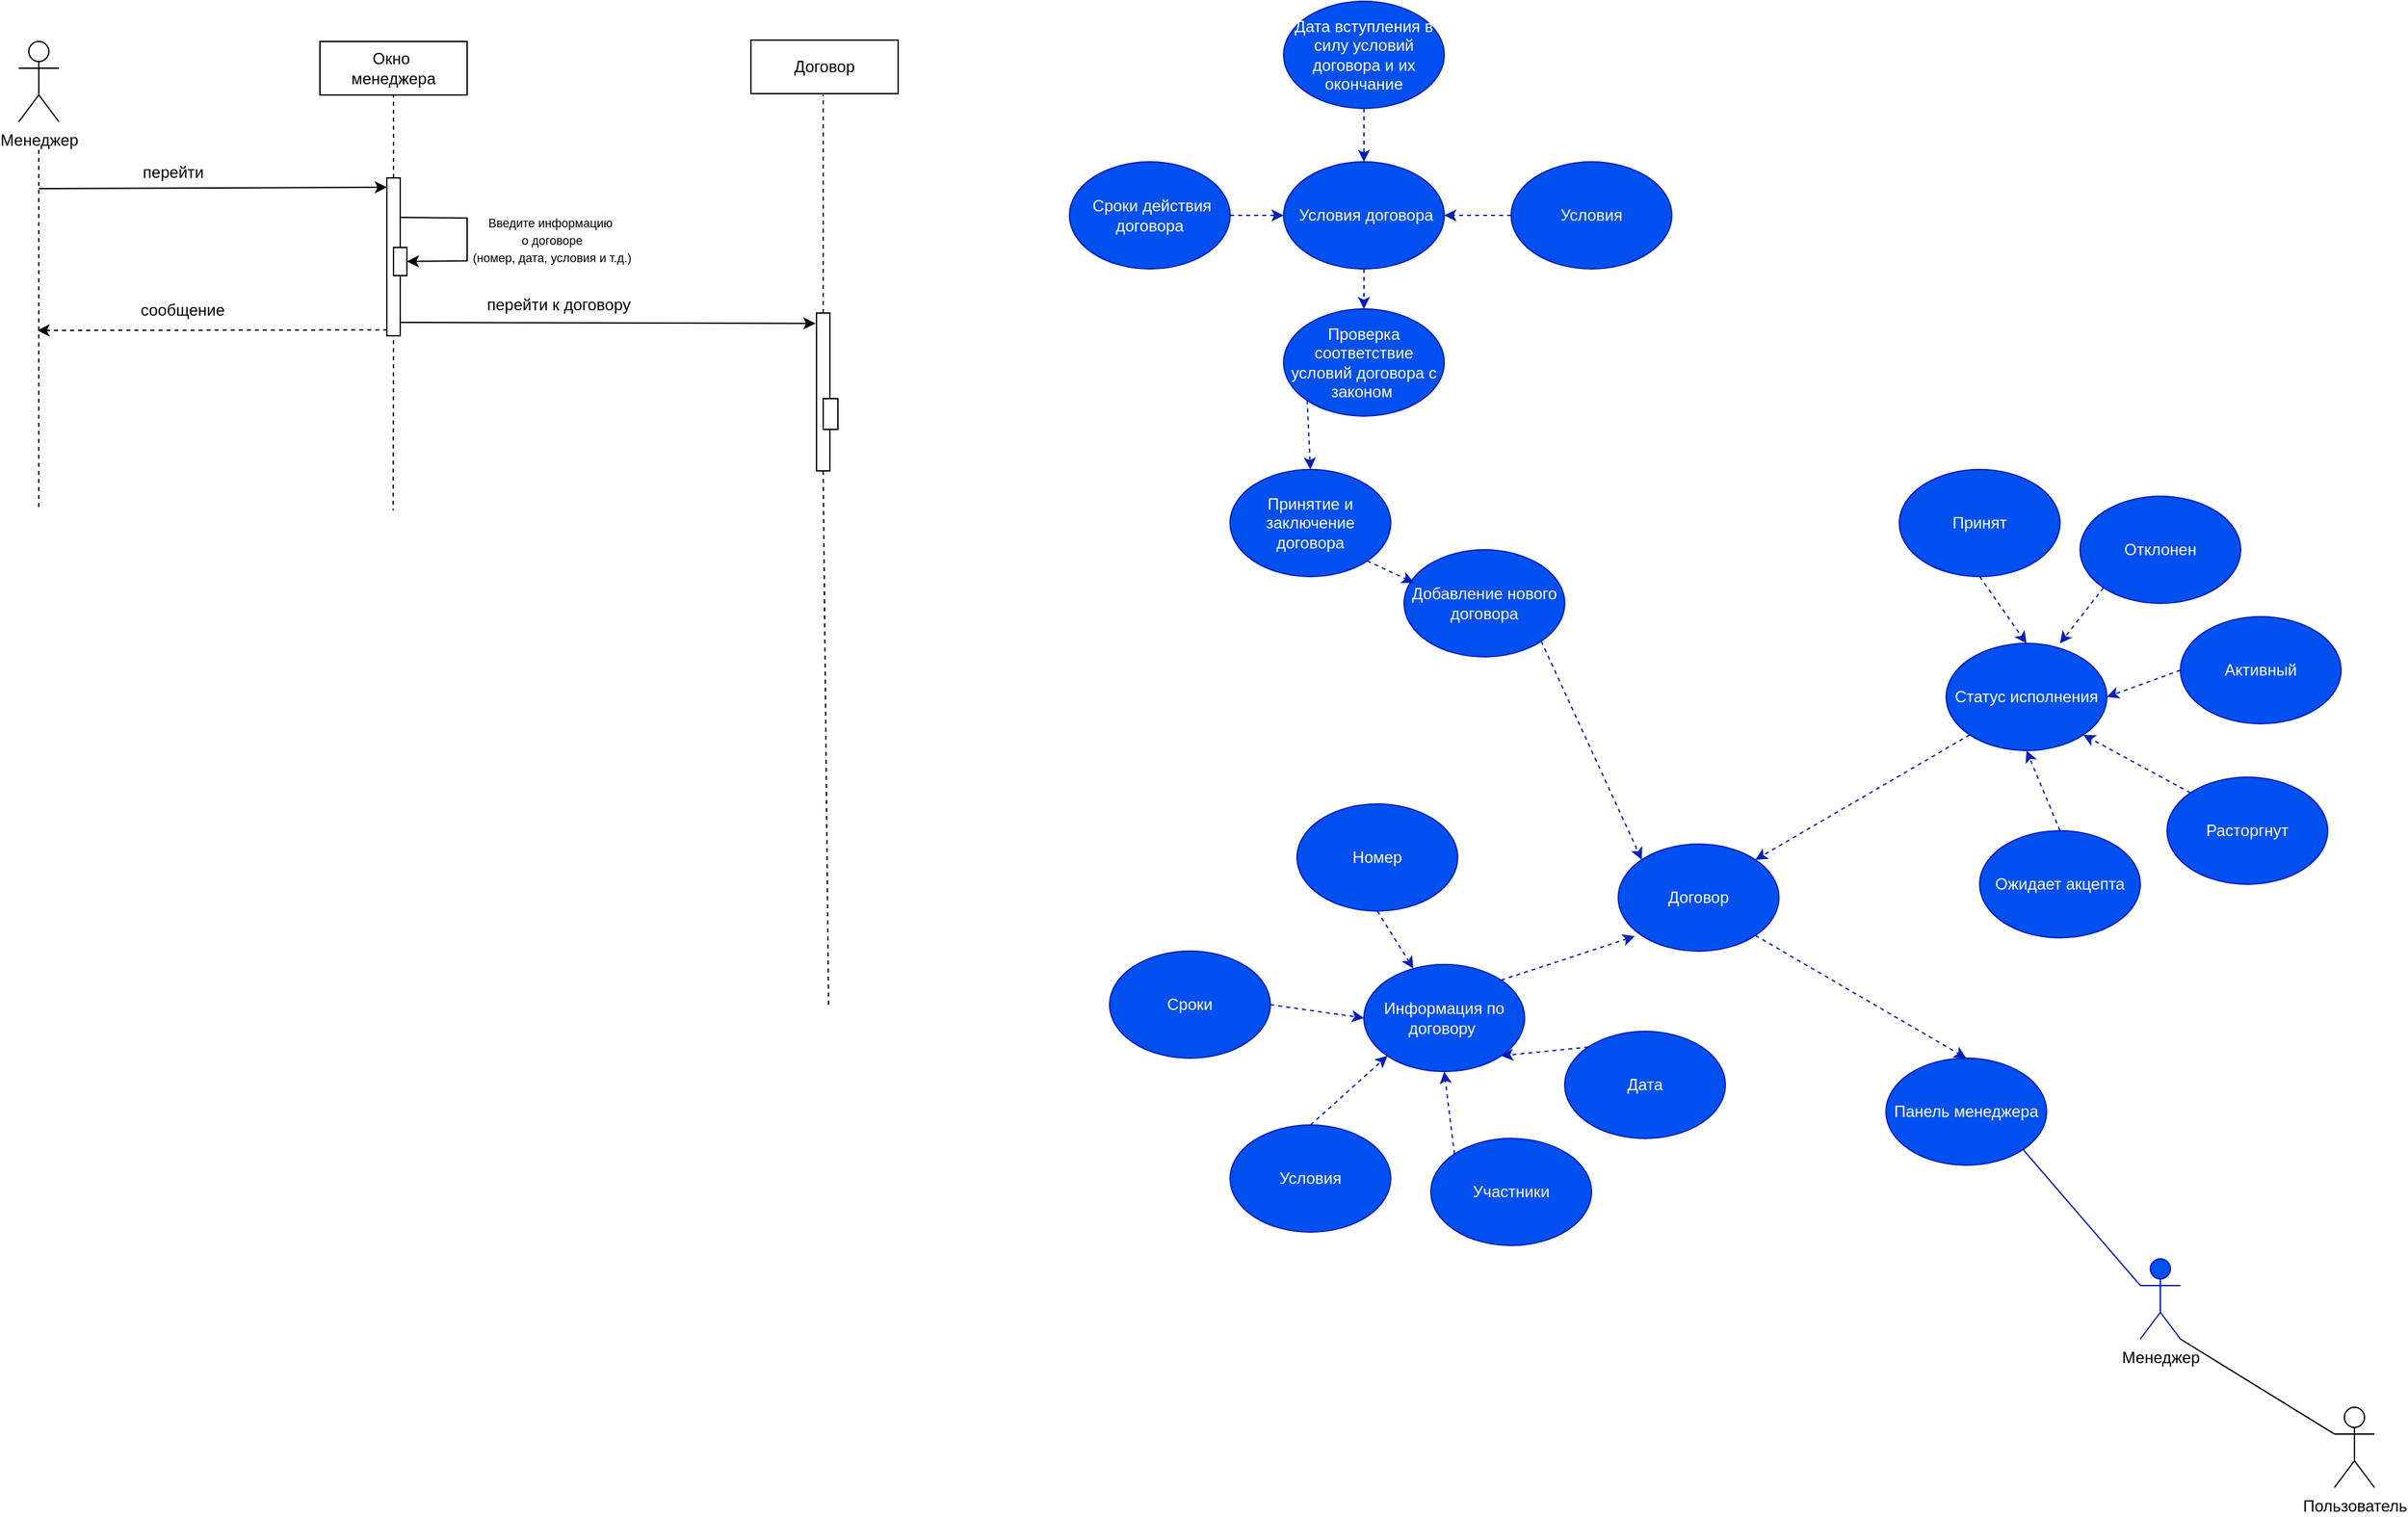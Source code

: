 <mxfile version="26.1.1">
  <diagram name="Страница — 1" id="5U6XlqOxAqUxKlnk4-g-">
    <mxGraphModel dx="4780" dy="2643" grid="1" gridSize="10" guides="1" tooltips="1" connect="1" arrows="1" fold="1" page="1" pageScale="1" pageWidth="3300" pageHeight="4681" math="0" shadow="0">
      <root>
        <mxCell id="0" />
        <mxCell id="1" parent="0" />
        <mxCell id="0y1OuwOhOPdhmBcor1I7-1" value="" style="endArrow=none;dashed=1;html=1;rounded=0;" parent="1" edge="1">
          <mxGeometry width="50" height="50" relative="1" as="geometry">
            <mxPoint x="120" y="1200" as="sourcePoint" />
            <mxPoint x="120" y="560" as="targetPoint" />
          </mxGeometry>
        </mxCell>
        <mxCell id="0y1OuwOhOPdhmBcor1I7-2" value="Менеджер" style="shape=umlActor;verticalLabelPosition=bottom;verticalAlign=top;html=1;outlineConnect=0;" parent="1" vertex="1">
          <mxGeometry x="105" y="480" width="30" height="60" as="geometry" />
        </mxCell>
        <mxCell id="0y1OuwOhOPdhmBcor1I7-3" value="Окно&amp;nbsp;&lt;div&gt;менеджера&lt;/div&gt;" style="rounded=0;whiteSpace=wrap;html=1;" parent="1" vertex="1">
          <mxGeometry x="330" y="480" width="110" height="40" as="geometry" />
        </mxCell>
        <mxCell id="0y1OuwOhOPdhmBcor1I7-4" value="" style="rounded=0;whiteSpace=wrap;html=1;" parent="1" vertex="1">
          <mxGeometry x="380" y="582" width="10" height="118" as="geometry" />
        </mxCell>
        <mxCell id="0y1OuwOhOPdhmBcor1I7-5" value="" style="endArrow=none;dashed=1;html=1;rounded=0;entryX=0.5;entryY=1;entryDx=0;entryDy=0;exitX=0.5;exitY=0;exitDx=0;exitDy=0;" parent="1" source="0y1OuwOhOPdhmBcor1I7-4" target="0y1OuwOhOPdhmBcor1I7-3" edge="1">
          <mxGeometry width="50" height="50" relative="1" as="geometry">
            <mxPoint x="380" y="570" as="sourcePoint" />
            <mxPoint x="430" y="520" as="targetPoint" />
          </mxGeometry>
        </mxCell>
        <mxCell id="0y1OuwOhOPdhmBcor1I7-6" value="" style="endArrow=classic;html=1;rounded=0;" parent="1" edge="1">
          <mxGeometry width="50" height="50" relative="1" as="geometry">
            <mxPoint x="120" y="590" as="sourcePoint" />
            <mxPoint x="380" y="589" as="targetPoint" />
          </mxGeometry>
        </mxCell>
        <mxCell id="0y1OuwOhOPdhmBcor1I7-7" value="перейти" style="text;html=1;align=center;verticalAlign=middle;resizable=0;points=[];autosize=1;strokeColor=none;fillColor=none;" parent="1" vertex="1">
          <mxGeometry x="185" y="563" width="70" height="30" as="geometry" />
        </mxCell>
        <mxCell id="0y1OuwOhOPdhmBcor1I7-8" value="" style="rounded=0;whiteSpace=wrap;html=1;" parent="1" vertex="1">
          <mxGeometry x="385" y="634" width="10" height="21" as="geometry" />
        </mxCell>
        <mxCell id="0y1OuwOhOPdhmBcor1I7-9" value="" style="endArrow=classic;html=1;rounded=0;exitX=1;exitY=0.25;exitDx=0;exitDy=0;entryX=1;entryY=0.5;entryDx=0;entryDy=0;" parent="1" source="0y1OuwOhOPdhmBcor1I7-4" target="0y1OuwOhOPdhmBcor1I7-8" edge="1">
          <mxGeometry width="50" height="50" relative="1" as="geometry">
            <mxPoint x="430" y="640" as="sourcePoint" />
            <mxPoint x="470" y="610" as="targetPoint" />
            <Array as="points">
              <mxPoint x="440" y="612" />
              <mxPoint x="440" y="644" />
            </Array>
          </mxGeometry>
        </mxCell>
        <mxCell id="0y1OuwOhOPdhmBcor1I7-10" value="&lt;font style=&quot;font-size: 9px;&quot;&gt;Введите информацию&amp;nbsp;&lt;/font&gt;&lt;div&gt;&lt;font style=&quot;font-size: 9px;&quot;&gt;о договоре&lt;/font&gt;&lt;/div&gt;&lt;div&gt;&lt;font style=&quot;font-size: 9px;&quot;&gt;(номер, дата, условия и т.д.)&lt;/font&gt;&lt;/div&gt;" style="edgeLabel;html=1;align=center;verticalAlign=middle;resizable=0;points=[];" parent="0y1OuwOhOPdhmBcor1I7-9" vertex="1" connectable="0">
          <mxGeometry x="-0.075" y="-2" relative="1" as="geometry">
            <mxPoint x="65" y="7" as="offset" />
          </mxGeometry>
        </mxCell>
        <mxCell id="0y1OuwOhOPdhmBcor1I7-12" value="" style="endArrow=none;dashed=1;html=1;rounded=0;entryX=0.071;entryY=0.895;entryDx=0;entryDy=0;entryPerimeter=0;endFill=1;startFill=1;startArrow=classic;" parent="1" edge="1">
          <mxGeometry width="50" height="50" relative="1" as="geometry">
            <mxPoint x="119" y="696" as="sourcePoint" />
            <mxPoint x="379.71" y="695.61" as="targetPoint" />
          </mxGeometry>
        </mxCell>
        <mxCell id="0y1OuwOhOPdhmBcor1I7-13" value="сообщение" style="text;html=1;align=center;verticalAlign=middle;resizable=0;points=[];autosize=1;strokeColor=none;fillColor=none;" parent="1" vertex="1">
          <mxGeometry x="182" y="666" width="90" height="30" as="geometry" />
        </mxCell>
        <mxCell id="0y1OuwOhOPdhmBcor1I7-14" value="Договор" style="rounded=0;whiteSpace=wrap;html=1;" parent="1" vertex="1">
          <mxGeometry x="652" y="479" width="110" height="40" as="geometry" />
        </mxCell>
        <mxCell id="0y1OuwOhOPdhmBcor1I7-15" value="" style="rounded=0;whiteSpace=wrap;html=1;" parent="1" vertex="1">
          <mxGeometry x="701" y="683" width="10" height="118" as="geometry" />
        </mxCell>
        <mxCell id="0y1OuwOhOPdhmBcor1I7-16" value="" style="endArrow=none;dashed=1;html=1;rounded=0;exitX=0.5;exitY=0;exitDx=0;exitDy=0;" parent="1" source="0y1OuwOhOPdhmBcor1I7-15" edge="1">
          <mxGeometry width="50" height="50" relative="1" as="geometry">
            <mxPoint x="660" y="570" as="sourcePoint" />
            <mxPoint x="706" y="520" as="targetPoint" />
          </mxGeometry>
        </mxCell>
        <mxCell id="0y1OuwOhOPdhmBcor1I7-17" value="" style="endArrow=classic;html=1;rounded=0;entryX=-0.079;entryY=0.066;entryDx=0;entryDy=0;entryPerimeter=0;" parent="1" target="0y1OuwOhOPdhmBcor1I7-15" edge="1">
          <mxGeometry width="50" height="50" relative="1" as="geometry">
            <mxPoint x="390" y="690" as="sourcePoint" />
            <mxPoint x="440" y="640" as="targetPoint" />
          </mxGeometry>
        </mxCell>
        <mxCell id="0y1OuwOhOPdhmBcor1I7-20" value="перейти к договору" style="text;html=1;align=center;verticalAlign=middle;resizable=0;points=[];autosize=1;strokeColor=none;fillColor=none;" parent="1" vertex="1">
          <mxGeometry x="443" y="662" width="130" height="30" as="geometry" />
        </mxCell>
        <mxCell id="0y1OuwOhOPdhmBcor1I7-22" value="" style="endArrow=none;dashed=1;html=1;rounded=0;entryX=0.5;entryY=1;entryDx=0;entryDy=0;" parent="1" target="0y1OuwOhOPdhmBcor1I7-4" edge="1">
          <mxGeometry width="50" height="50" relative="1" as="geometry">
            <mxPoint x="384" y="1198.276" as="sourcePoint" />
            <mxPoint x="380" y="700" as="targetPoint" />
          </mxGeometry>
        </mxCell>
        <mxCell id="0y1OuwOhOPdhmBcor1I7-23" value="" style="endArrow=none;dashed=1;html=1;rounded=0;entryX=0.5;entryY=1;entryDx=0;entryDy=0;" parent="1" target="0y1OuwOhOPdhmBcor1I7-15" edge="1">
          <mxGeometry width="50" height="50" relative="1" as="geometry">
            <mxPoint x="710" y="1200" as="sourcePoint" />
            <mxPoint x="710" y="800" as="targetPoint" />
          </mxGeometry>
        </mxCell>
        <mxCell id="0y1OuwOhOPdhmBcor1I7-24" value="" style="rounded=0;whiteSpace=wrap;html=1;" parent="1" vertex="1">
          <mxGeometry x="706" y="747" width="11" height="23" as="geometry" />
        </mxCell>
        <mxCell id="ZuS6wMCbUhKsFcKJI5vB-1" value="Пользователь" style="shape=umlActor;verticalLabelPosition=bottom;verticalAlign=top;html=1;outlineConnect=0;" vertex="1" parent="1">
          <mxGeometry x="1835" y="1501" width="30" height="60" as="geometry" />
        </mxCell>
        <mxCell id="ZuS6wMCbUhKsFcKJI5vB-2" style="rounded=0;orthogonalLoop=1;jettySize=auto;html=1;exitX=0;exitY=0.333;exitDx=0;exitDy=0;exitPerimeter=0;entryX=1;entryY=1;entryDx=0;entryDy=0;endArrow=none;startFill=0;fillColor=#0050ef;strokeColor=#001DBC;" edge="1" parent="1" source="ZuS6wMCbUhKsFcKJI5vB-3" target="ZuS6wMCbUhKsFcKJI5vB-5">
          <mxGeometry relative="1" as="geometry" />
        </mxCell>
        <mxCell id="ZuS6wMCbUhKsFcKJI5vB-3" value="Менеджер" style="shape=umlActor;verticalLabelPosition=bottom;verticalAlign=top;html=1;outlineConnect=0;fillColor=#0050ef;fontColor=light-dark(#000000, #121212);strokeColor=#001DBC;" vertex="1" parent="1">
          <mxGeometry x="1690" y="1390" width="30" height="60" as="geometry" />
        </mxCell>
        <mxCell id="ZuS6wMCbUhKsFcKJI5vB-4" style="rounded=0;orthogonalLoop=1;jettySize=auto;html=1;exitX=1;exitY=1;exitDx=0;exitDy=0;exitPerimeter=0;entryX=0;entryY=0.333;entryDx=0;entryDy=0;entryPerimeter=0;endArrow=none;startFill=0;startArrow=none;" edge="1" parent="1" source="ZuS6wMCbUhKsFcKJI5vB-3" target="ZuS6wMCbUhKsFcKJI5vB-1">
          <mxGeometry relative="1" as="geometry" />
        </mxCell>
        <mxCell id="ZuS6wMCbUhKsFcKJI5vB-5" value="Панель менеджера" style="ellipse;whiteSpace=wrap;html=1;fillColor=#0050ef;fontColor=#ffffff;strokeColor=#001DBC;" vertex="1" parent="1">
          <mxGeometry x="1500" y="1240" width="120" height="80" as="geometry" />
        </mxCell>
        <mxCell id="ZuS6wMCbUhKsFcKJI5vB-6" style="rounded=0;orthogonalLoop=1;jettySize=auto;html=1;exitX=0;exitY=1;exitDx=0;exitDy=0;entryX=1;entryY=0;entryDx=0;entryDy=0;dashed=1;fillColor=#0050ef;strokeColor=#001DBC;" edge="1" parent="1" source="ZuS6wMCbUhKsFcKJI5vB-7" target="ZuS6wMCbUhKsFcKJI5vB-9">
          <mxGeometry relative="1" as="geometry" />
        </mxCell>
        <mxCell id="ZuS6wMCbUhKsFcKJI5vB-7" value="Статус исполнения" style="ellipse;whiteSpace=wrap;html=1;fillColor=#0050ef;fontColor=#ffffff;strokeColor=#001DBC;" vertex="1" parent="1">
          <mxGeometry x="1545" y="930" width="120" height="80" as="geometry" />
        </mxCell>
        <mxCell id="ZuS6wMCbUhKsFcKJI5vB-8" style="rounded=0;orthogonalLoop=1;jettySize=auto;html=1;exitX=1;exitY=1;exitDx=0;exitDy=0;entryX=0.5;entryY=0;entryDx=0;entryDy=0;dashed=1;fillColor=#0050ef;strokeColor=#001DBC;" edge="1" parent="1" source="ZuS6wMCbUhKsFcKJI5vB-9" target="ZuS6wMCbUhKsFcKJI5vB-5">
          <mxGeometry relative="1" as="geometry" />
        </mxCell>
        <mxCell id="ZuS6wMCbUhKsFcKJI5vB-9" value="Договор" style="ellipse;whiteSpace=wrap;html=1;fillColor=#0050ef;fontColor=#ffffff;strokeColor=#001DBC;" vertex="1" parent="1">
          <mxGeometry x="1300" y="1080" width="120" height="80" as="geometry" />
        </mxCell>
        <mxCell id="ZuS6wMCbUhKsFcKJI5vB-10" style="rounded=0;orthogonalLoop=1;jettySize=auto;html=1;exitX=1;exitY=1;exitDx=0;exitDy=0;entryX=0;entryY=0;entryDx=0;entryDy=0;dashed=1;fillColor=#0050ef;strokeColor=#001DBC;" edge="1" parent="1" source="ZuS6wMCbUhKsFcKJI5vB-11" target="ZuS6wMCbUhKsFcKJI5vB-9">
          <mxGeometry relative="1" as="geometry" />
        </mxCell>
        <mxCell id="ZuS6wMCbUhKsFcKJI5vB-11" value="Добавление нового договора" style="ellipse;whiteSpace=wrap;html=1;fillColor=#0050ef;fontColor=#ffffff;strokeColor=#001DBC;" vertex="1" parent="1">
          <mxGeometry x="1140" y="860" width="120" height="80" as="geometry" />
        </mxCell>
        <mxCell id="ZuS6wMCbUhKsFcKJI5vB-12" style="rounded=0;orthogonalLoop=1;jettySize=auto;html=1;exitX=0;exitY=0;exitDx=0;exitDy=0;entryX=1;entryY=1;entryDx=0;entryDy=0;dashed=1;fillColor=#0050ef;strokeColor=#001DBC;" edge="1" parent="1" source="ZuS6wMCbUhKsFcKJI5vB-13" target="ZuS6wMCbUhKsFcKJI5vB-32">
          <mxGeometry relative="1" as="geometry" />
        </mxCell>
        <mxCell id="ZuS6wMCbUhKsFcKJI5vB-13" value="Дата" style="ellipse;whiteSpace=wrap;html=1;fillColor=#0050ef;fontColor=#ffffff;strokeColor=#001DBC;" vertex="1" parent="1">
          <mxGeometry x="1260" y="1220" width="120" height="80" as="geometry" />
        </mxCell>
        <mxCell id="ZuS6wMCbUhKsFcKJI5vB-14" style="rounded=0;orthogonalLoop=1;jettySize=auto;html=1;exitX=0.5;exitY=1;exitDx=0;exitDy=0;dashed=1;fillColor=#0050ef;strokeColor=#001DBC;" edge="1" parent="1" source="ZuS6wMCbUhKsFcKJI5vB-15" target="ZuS6wMCbUhKsFcKJI5vB-32">
          <mxGeometry relative="1" as="geometry" />
        </mxCell>
        <mxCell id="ZuS6wMCbUhKsFcKJI5vB-15" value="Номер" style="ellipse;whiteSpace=wrap;html=1;fillColor=#0050ef;fontColor=#ffffff;strokeColor=#001DBC;" vertex="1" parent="1">
          <mxGeometry x="1060" y="1050" width="120" height="80" as="geometry" />
        </mxCell>
        <mxCell id="ZuS6wMCbUhKsFcKJI5vB-16" style="rounded=0;orthogonalLoop=1;jettySize=auto;html=1;exitX=0.5;exitY=0;exitDx=0;exitDy=0;entryX=0;entryY=1;entryDx=0;entryDy=0;dashed=1;fillColor=#0050ef;strokeColor=#001DBC;" edge="1" parent="1" source="ZuS6wMCbUhKsFcKJI5vB-17" target="ZuS6wMCbUhKsFcKJI5vB-32">
          <mxGeometry relative="1" as="geometry" />
        </mxCell>
        <mxCell id="ZuS6wMCbUhKsFcKJI5vB-17" value="Условия" style="ellipse;whiteSpace=wrap;html=1;fillColor=#0050ef;fontColor=#ffffff;strokeColor=#001DBC;" vertex="1" parent="1">
          <mxGeometry x="1010" y="1290" width="120" height="80" as="geometry" />
        </mxCell>
        <mxCell id="ZuS6wMCbUhKsFcKJI5vB-18" style="rounded=0;orthogonalLoop=1;jettySize=auto;html=1;exitX=0;exitY=0;exitDx=0;exitDy=0;entryX=0.5;entryY=1;entryDx=0;entryDy=0;dashed=1;fillColor=#0050ef;strokeColor=#001DBC;" edge="1" parent="1" source="ZuS6wMCbUhKsFcKJI5vB-19" target="ZuS6wMCbUhKsFcKJI5vB-32">
          <mxGeometry relative="1" as="geometry" />
        </mxCell>
        <mxCell id="ZuS6wMCbUhKsFcKJI5vB-19" value="Участники" style="ellipse;whiteSpace=wrap;html=1;fillColor=#0050ef;fontColor=#ffffff;strokeColor=#001DBC;" vertex="1" parent="1">
          <mxGeometry x="1160" y="1300" width="120" height="80" as="geometry" />
        </mxCell>
        <mxCell id="ZuS6wMCbUhKsFcKJI5vB-20" style="rounded=0;orthogonalLoop=1;jettySize=auto;html=1;exitX=1;exitY=0.5;exitDx=0;exitDy=0;entryX=0;entryY=0.5;entryDx=0;entryDy=0;dashed=1;fillColor=#0050ef;strokeColor=#001DBC;" edge="1" parent="1" source="ZuS6wMCbUhKsFcKJI5vB-21" target="ZuS6wMCbUhKsFcKJI5vB-32">
          <mxGeometry relative="1" as="geometry" />
        </mxCell>
        <mxCell id="ZuS6wMCbUhKsFcKJI5vB-21" value="Сроки" style="ellipse;whiteSpace=wrap;html=1;fillColor=#0050ef;fontColor=#ffffff;strokeColor=#001DBC;" vertex="1" parent="1">
          <mxGeometry x="920" y="1160" width="120" height="80" as="geometry" />
        </mxCell>
        <mxCell id="ZuS6wMCbUhKsFcKJI5vB-22" style="rounded=0;orthogonalLoop=1;jettySize=auto;html=1;exitX=0.5;exitY=1;exitDx=0;exitDy=0;entryX=0.5;entryY=0;entryDx=0;entryDy=0;dashed=1;fillColor=#0050ef;strokeColor=#001DBC;" edge="1" parent="1" source="ZuS6wMCbUhKsFcKJI5vB-23" target="ZuS6wMCbUhKsFcKJI5vB-7">
          <mxGeometry relative="1" as="geometry" />
        </mxCell>
        <mxCell id="ZuS6wMCbUhKsFcKJI5vB-23" value="Принят" style="ellipse;whiteSpace=wrap;html=1;fillColor=#0050ef;fontColor=#ffffff;strokeColor=#001DBC;" vertex="1" parent="1">
          <mxGeometry x="1510" y="800" width="120" height="80" as="geometry" />
        </mxCell>
        <mxCell id="ZuS6wMCbUhKsFcKJI5vB-24" value="Отклонен" style="ellipse;whiteSpace=wrap;html=1;fillColor=#0050ef;fontColor=#ffffff;strokeColor=#001DBC;" vertex="1" parent="1">
          <mxGeometry x="1645" y="820" width="120" height="80" as="geometry" />
        </mxCell>
        <mxCell id="ZuS6wMCbUhKsFcKJI5vB-25" style="rounded=0;orthogonalLoop=1;jettySize=auto;html=1;exitX=0;exitY=0.5;exitDx=0;exitDy=0;entryX=1;entryY=0.5;entryDx=0;entryDy=0;dashed=1;fillColor=#0050ef;strokeColor=#001DBC;" edge="1" parent="1" source="ZuS6wMCbUhKsFcKJI5vB-26" target="ZuS6wMCbUhKsFcKJI5vB-7">
          <mxGeometry relative="1" as="geometry" />
        </mxCell>
        <mxCell id="ZuS6wMCbUhKsFcKJI5vB-26" value="Активный" style="ellipse;whiteSpace=wrap;html=1;fillColor=#0050ef;fontColor=#ffffff;strokeColor=#001DBC;" vertex="1" parent="1">
          <mxGeometry x="1720" y="910" width="120" height="80" as="geometry" />
        </mxCell>
        <mxCell id="ZuS6wMCbUhKsFcKJI5vB-27" style="rounded=0;orthogonalLoop=1;jettySize=auto;html=1;exitX=0;exitY=0;exitDx=0;exitDy=0;entryX=1;entryY=1;entryDx=0;entryDy=0;dashed=1;fillColor=#0050ef;strokeColor=#001DBC;" edge="1" parent="1" source="ZuS6wMCbUhKsFcKJI5vB-28" target="ZuS6wMCbUhKsFcKJI5vB-7">
          <mxGeometry relative="1" as="geometry" />
        </mxCell>
        <mxCell id="ZuS6wMCbUhKsFcKJI5vB-28" value="Расторгнут" style="ellipse;whiteSpace=wrap;html=1;fillColor=#0050ef;fontColor=#ffffff;strokeColor=#001DBC;" vertex="1" parent="1">
          <mxGeometry x="1710" y="1030" width="120" height="80" as="geometry" />
        </mxCell>
        <mxCell id="ZuS6wMCbUhKsFcKJI5vB-29" style="rounded=0;orthogonalLoop=1;jettySize=auto;html=1;exitX=0.5;exitY=0;exitDx=0;exitDy=0;entryX=0.5;entryY=1;entryDx=0;entryDy=0;dashed=1;fillColor=#0050ef;strokeColor=#001DBC;" edge="1" parent="1" source="ZuS6wMCbUhKsFcKJI5vB-30" target="ZuS6wMCbUhKsFcKJI5vB-7">
          <mxGeometry relative="1" as="geometry" />
        </mxCell>
        <mxCell id="ZuS6wMCbUhKsFcKJI5vB-30" value="Ожидает акцепта" style="ellipse;whiteSpace=wrap;html=1;fillColor=#0050ef;fontColor=#ffffff;strokeColor=#001DBC;" vertex="1" parent="1">
          <mxGeometry x="1570" y="1070" width="120" height="80" as="geometry" />
        </mxCell>
        <mxCell id="ZuS6wMCbUhKsFcKJI5vB-31" style="rounded=0;orthogonalLoop=1;jettySize=auto;html=1;exitX=0;exitY=1;exitDx=0;exitDy=0;entryX=0.708;entryY=0;entryDx=0;entryDy=0;entryPerimeter=0;dashed=1;fillColor=#0050ef;strokeColor=#001DBC;" edge="1" parent="1" source="ZuS6wMCbUhKsFcKJI5vB-24" target="ZuS6wMCbUhKsFcKJI5vB-7">
          <mxGeometry relative="1" as="geometry" />
        </mxCell>
        <mxCell id="ZuS6wMCbUhKsFcKJI5vB-32" value="Информация по договору&amp;nbsp;" style="ellipse;whiteSpace=wrap;html=1;fillColor=#0050ef;fontColor=#ffffff;strokeColor=#001DBC;" vertex="1" parent="1">
          <mxGeometry x="1110" y="1170" width="120" height="80" as="geometry" />
        </mxCell>
        <mxCell id="ZuS6wMCbUhKsFcKJI5vB-33" style="rounded=0;orthogonalLoop=1;jettySize=auto;html=1;exitX=1;exitY=0;exitDx=0;exitDy=0;entryX=0.103;entryY=0.861;entryDx=0;entryDy=0;entryPerimeter=0;dashed=1;fillColor=#0050ef;strokeColor=#001DBC;" edge="1" parent="1" source="ZuS6wMCbUhKsFcKJI5vB-32" target="ZuS6wMCbUhKsFcKJI5vB-9">
          <mxGeometry relative="1" as="geometry" />
        </mxCell>
        <mxCell id="ZuS6wMCbUhKsFcKJI5vB-34" value="Принятие и заключение договора" style="ellipse;whiteSpace=wrap;html=1;fillColor=#0050ef;fontColor=#ffffff;strokeColor=#001DBC;" vertex="1" parent="1">
          <mxGeometry x="1010" y="800" width="120" height="80" as="geometry" />
        </mxCell>
        <mxCell id="ZuS6wMCbUhKsFcKJI5vB-35" style="rounded=0;orthogonalLoop=1;jettySize=auto;html=1;exitX=1;exitY=1;exitDx=0;exitDy=0;entryX=0.061;entryY=0.307;entryDx=0;entryDy=0;entryPerimeter=0;dashed=1;fillColor=#0050ef;strokeColor=#001DBC;" edge="1" parent="1" source="ZuS6wMCbUhKsFcKJI5vB-34" target="ZuS6wMCbUhKsFcKJI5vB-11">
          <mxGeometry relative="1" as="geometry" />
        </mxCell>
        <mxCell id="ZuS6wMCbUhKsFcKJI5vB-36" style="rounded=0;orthogonalLoop=1;jettySize=auto;html=1;exitX=0.5;exitY=1;exitDx=0;exitDy=0;entryX=0.5;entryY=0;entryDx=0;entryDy=0;dashed=1;fillColor=#0050ef;strokeColor=#001DBC;" edge="1" parent="1" source="ZuS6wMCbUhKsFcKJI5vB-37" target="ZuS6wMCbUhKsFcKJI5vB-39">
          <mxGeometry relative="1" as="geometry" />
        </mxCell>
        <mxCell id="ZuS6wMCbUhKsFcKJI5vB-37" value="&amp;nbsp;Условия договора" style="ellipse;whiteSpace=wrap;html=1;fillColor=#0050ef;fontColor=#ffffff;strokeColor=#001DBC;" vertex="1" parent="1">
          <mxGeometry x="1050" y="570" width="120" height="80" as="geometry" />
        </mxCell>
        <mxCell id="ZuS6wMCbUhKsFcKJI5vB-38" style="rounded=0;orthogonalLoop=1;jettySize=auto;html=1;exitX=0;exitY=1;exitDx=0;exitDy=0;entryX=0.5;entryY=0;entryDx=0;entryDy=0;dashed=1;fillColor=#0050ef;strokeColor=#001DBC;" edge="1" parent="1" source="ZuS6wMCbUhKsFcKJI5vB-39" target="ZuS6wMCbUhKsFcKJI5vB-34">
          <mxGeometry relative="1" as="geometry" />
        </mxCell>
        <mxCell id="ZuS6wMCbUhKsFcKJI5vB-39" value="Проверка соответствие условий договора с законом&amp;nbsp;" style="ellipse;whiteSpace=wrap;html=1;fillColor=#0050ef;fontColor=#ffffff;strokeColor=#001DBC;" vertex="1" parent="1">
          <mxGeometry x="1050" y="680" width="120" height="80" as="geometry" />
        </mxCell>
        <mxCell id="ZuS6wMCbUhKsFcKJI5vB-40" style="rounded=0;orthogonalLoop=1;jettySize=auto;html=1;exitX=1;exitY=0.5;exitDx=0;exitDy=0;entryX=0;entryY=0.5;entryDx=0;entryDy=0;dashed=1;fillColor=#0050ef;strokeColor=#001DBC;" edge="1" parent="1" source="ZuS6wMCbUhKsFcKJI5vB-41" target="ZuS6wMCbUhKsFcKJI5vB-37">
          <mxGeometry relative="1" as="geometry" />
        </mxCell>
        <mxCell id="ZuS6wMCbUhKsFcKJI5vB-41" value="&amp;nbsp;Сроки действия договора" style="ellipse;whiteSpace=wrap;html=1;fillColor=#0050ef;fontColor=#ffffff;strokeColor=#001DBC;" vertex="1" parent="1">
          <mxGeometry x="890" y="570" width="120" height="80" as="geometry" />
        </mxCell>
        <mxCell id="ZuS6wMCbUhKsFcKJI5vB-42" style="edgeStyle=orthogonalEdgeStyle;rounded=0;orthogonalLoop=1;jettySize=auto;html=1;exitX=0;exitY=0.5;exitDx=0;exitDy=0;dashed=1;fillColor=#0050ef;strokeColor=#001DBC;" edge="1" parent="1" source="ZuS6wMCbUhKsFcKJI5vB-43" target="ZuS6wMCbUhKsFcKJI5vB-37">
          <mxGeometry relative="1" as="geometry" />
        </mxCell>
        <mxCell id="ZuS6wMCbUhKsFcKJI5vB-43" value="Условия" style="ellipse;whiteSpace=wrap;html=1;fillColor=#0050ef;fontColor=#ffffff;strokeColor=#001DBC;" vertex="1" parent="1">
          <mxGeometry x="1220" y="570" width="120" height="80" as="geometry" />
        </mxCell>
        <mxCell id="ZuS6wMCbUhKsFcKJI5vB-44" style="rounded=0;orthogonalLoop=1;jettySize=auto;html=1;exitX=0.5;exitY=1;exitDx=0;exitDy=0;entryX=0.5;entryY=0;entryDx=0;entryDy=0;dashed=1;fillColor=#0050ef;strokeColor=#001DBC;" edge="1" parent="1" source="ZuS6wMCbUhKsFcKJI5vB-45" target="ZuS6wMCbUhKsFcKJI5vB-37">
          <mxGeometry relative="1" as="geometry" />
        </mxCell>
        <mxCell id="ZuS6wMCbUhKsFcKJI5vB-45" value="Дата вступления в силу условий договора и их окончание" style="ellipse;whiteSpace=wrap;html=1;fillColor=#0050ef;fontColor=#ffffff;strokeColor=#001DBC;" vertex="1" parent="1">
          <mxGeometry x="1050" y="450" width="120" height="80" as="geometry" />
        </mxCell>
      </root>
    </mxGraphModel>
  </diagram>
</mxfile>
